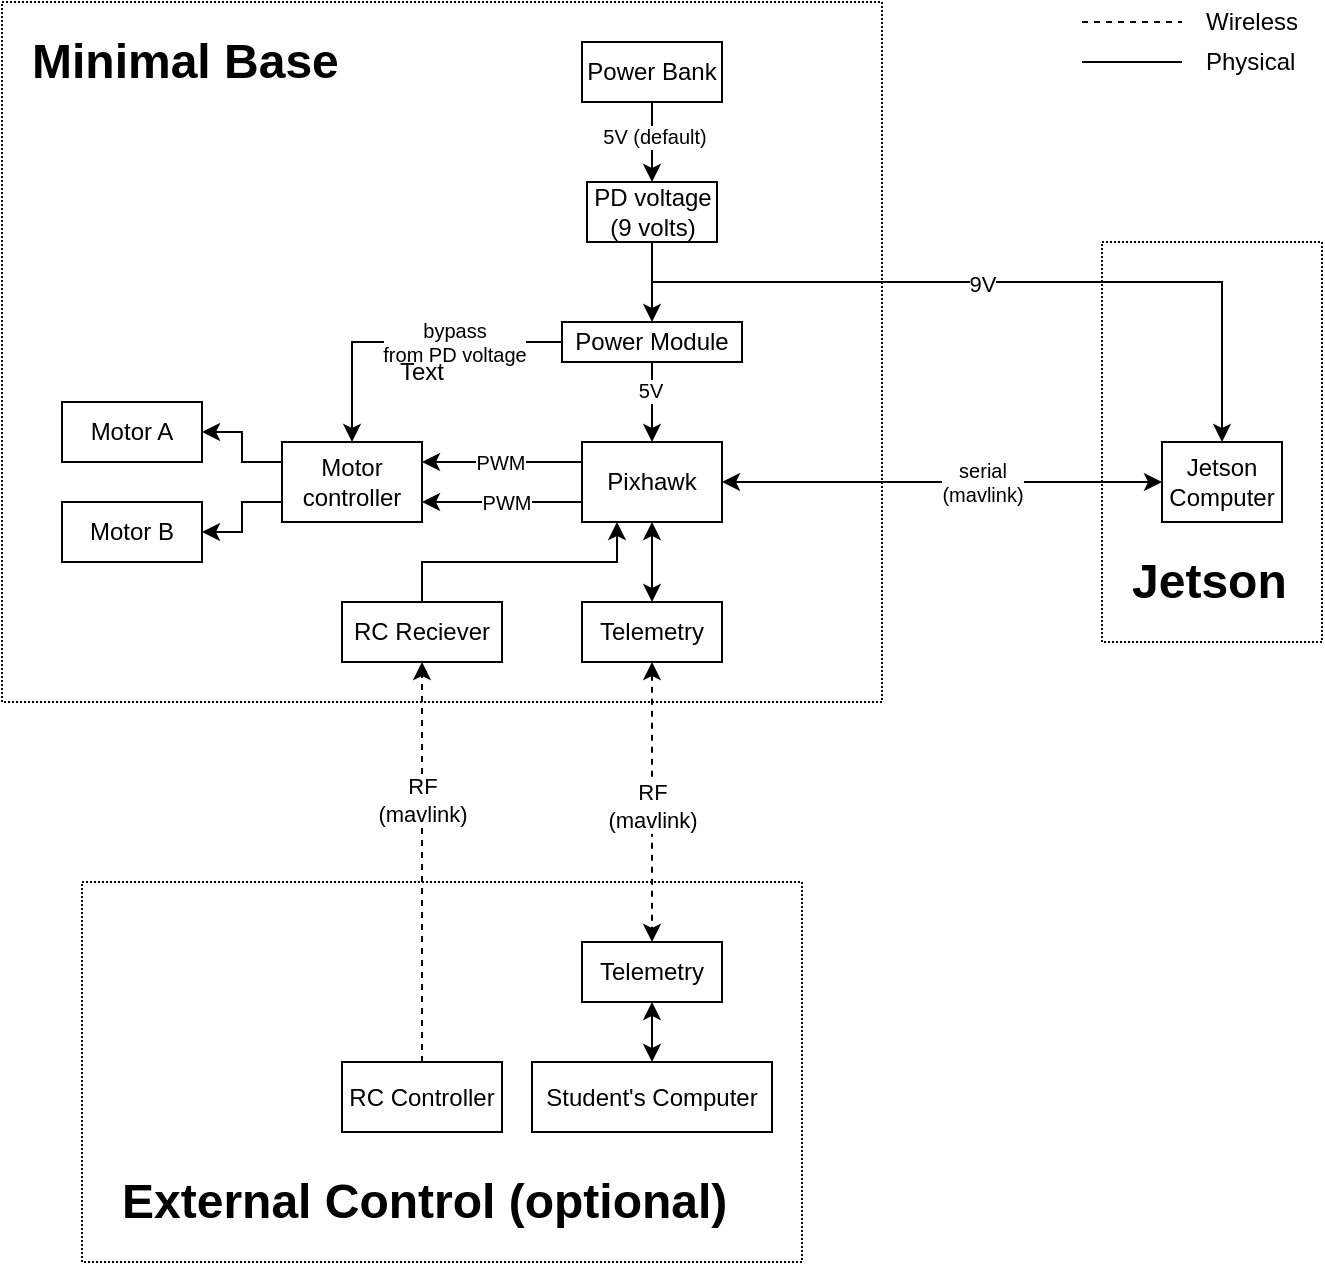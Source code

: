 <mxfile version="20.2.3" type="device"><diagram id="_Gi0OZtWfn4fuSM_ZZYW" name="overview"><mxGraphModel dx="1185" dy="737" grid="1" gridSize="10" guides="1" tooltips="1" connect="1" arrows="1" fold="1" page="1" pageScale="1" pageWidth="1100" pageHeight="850" math="0" shadow="0"><root><mxCell id="0"/><mxCell id="1" parent="0"/><mxCell id="zuWqlm3LT84nwOS6TX2s-2" value="" style="rounded=0;whiteSpace=wrap;html=1;fillColor=none;dashed=1;dashPattern=1 1;" vertex="1" parent="1"><mxGeometry x="610" y="240" width="110" height="200" as="geometry"/></mxCell><mxCell id="zuWqlm3LT84nwOS6TX2s-12" value="" style="rounded=0;whiteSpace=wrap;html=1;fillColor=none;strokeColor=default;dashed=1;dashPattern=1 1;" vertex="1" parent="1"><mxGeometry x="100" y="560" width="360" height="190" as="geometry"/></mxCell><mxCell id="zuWqlm3LT84nwOS6TX2s-3" value="" style="rounded=0;whiteSpace=wrap;html=1;dashed=1;fillColor=none;dashPattern=1 1;" vertex="1" parent="1"><mxGeometry x="60" y="120" width="440" height="350" as="geometry"/></mxCell><mxCell id="lWAj96Npts_Hkw9bGxiM-5" style="edgeStyle=orthogonalEdgeStyle;rounded=0;orthogonalLoop=1;jettySize=auto;html=1;exitX=1;exitY=0.5;exitDx=0;exitDy=0;entryX=0;entryY=0.25;entryDx=0;entryDy=0;startArrow=classic;startFill=1;endArrow=none;endFill=0;" parent="1" source="lWAj96Npts_Hkw9bGxiM-1" target="lWAj96Npts_Hkw9bGxiM-4" edge="1"><mxGeometry relative="1" as="geometry"/></mxCell><mxCell id="lWAj96Npts_Hkw9bGxiM-1" value="Motor A" style="rounded=0;whiteSpace=wrap;html=1;" parent="1" vertex="1"><mxGeometry x="90" y="320" width="70" height="30" as="geometry"/></mxCell><mxCell id="lWAj96Npts_Hkw9bGxiM-6" style="edgeStyle=orthogonalEdgeStyle;rounded=0;orthogonalLoop=1;jettySize=auto;html=1;exitX=1;exitY=0.5;exitDx=0;exitDy=0;entryX=0;entryY=0.75;entryDx=0;entryDy=0;startArrow=classic;startFill=1;endArrow=none;endFill=0;" parent="1" source="lWAj96Npts_Hkw9bGxiM-3" target="lWAj96Npts_Hkw9bGxiM-4" edge="1"><mxGeometry relative="1" as="geometry"/></mxCell><mxCell id="lWAj96Npts_Hkw9bGxiM-3" value="Motor B" style="rounded=0;whiteSpace=wrap;html=1;" parent="1" vertex="1"><mxGeometry x="90" y="370" width="70" height="30" as="geometry"/></mxCell><mxCell id="lWAj96Npts_Hkw9bGxiM-4" value="Motor controller" style="rounded=0;whiteSpace=wrap;html=1;" parent="1" vertex="1"><mxGeometry x="200" y="340" width="70" height="40" as="geometry"/></mxCell><mxCell id="lWAj96Npts_Hkw9bGxiM-8" style="edgeStyle=orthogonalEdgeStyle;rounded=0;orthogonalLoop=1;jettySize=auto;html=1;exitX=0;exitY=0.25;exitDx=0;exitDy=0;entryX=1;entryY=0.25;entryDx=0;entryDy=0;" parent="1" source="lWAj96Npts_Hkw9bGxiM-7" target="lWAj96Npts_Hkw9bGxiM-4" edge="1"><mxGeometry relative="1" as="geometry"/></mxCell><mxCell id="lWAj96Npts_Hkw9bGxiM-10" value="PWM" style="edgeLabel;html=1;align=center;verticalAlign=middle;resizable=0;points=[];fontSize=10;" parent="lWAj96Npts_Hkw9bGxiM-8" vertex="1" connectable="0"><mxGeometry x="0.101" relative="1" as="geometry"><mxPoint x="3" as="offset"/></mxGeometry></mxCell><mxCell id="lWAj96Npts_Hkw9bGxiM-9" style="edgeStyle=orthogonalEdgeStyle;rounded=0;orthogonalLoop=1;jettySize=auto;html=1;exitX=0;exitY=0.75;exitDx=0;exitDy=0;entryX=1;entryY=0.75;entryDx=0;entryDy=0;" parent="1" source="lWAj96Npts_Hkw9bGxiM-7" target="lWAj96Npts_Hkw9bGxiM-4" edge="1"><mxGeometry relative="1" as="geometry"/></mxCell><mxCell id="lWAj96Npts_Hkw9bGxiM-11" value="PWM" style="edgeLabel;html=1;align=center;verticalAlign=middle;resizable=0;points=[];fontSize=10;" parent="lWAj96Npts_Hkw9bGxiM-9" vertex="1" connectable="0"><mxGeometry x="-0.135" relative="1" as="geometry"><mxPoint x="-4" as="offset"/></mxGeometry></mxCell><mxCell id="zuWqlm3LT84nwOS6TX2s-9" style="edgeStyle=orthogonalEdgeStyle;rounded=0;orthogonalLoop=1;jettySize=auto;html=1;exitX=0.5;exitY=1;exitDx=0;exitDy=0;entryX=0.5;entryY=0;entryDx=0;entryDy=0;startArrow=classic;startFill=1;" edge="1" parent="1" source="lWAj96Npts_Hkw9bGxiM-7" target="zuWqlm3LT84nwOS6TX2s-8"><mxGeometry relative="1" as="geometry"/></mxCell><mxCell id="zuWqlm3LT84nwOS6TX2s-17" style="edgeStyle=orthogonalEdgeStyle;rounded=0;orthogonalLoop=1;jettySize=auto;html=1;exitX=0.25;exitY=1;exitDx=0;exitDy=0;entryX=0.5;entryY=0;entryDx=0;entryDy=0;startArrow=classic;startFill=1;endArrow=none;endFill=0;" edge="1" parent="1" source="lWAj96Npts_Hkw9bGxiM-7" target="zuWqlm3LT84nwOS6TX2s-13"><mxGeometry relative="1" as="geometry"/></mxCell><mxCell id="lWAj96Npts_Hkw9bGxiM-7" value="Pixhawk" style="rounded=0;whiteSpace=wrap;html=1;" parent="1" vertex="1"><mxGeometry x="350" y="340" width="70" height="40" as="geometry"/></mxCell><mxCell id="lWAj96Npts_Hkw9bGxiM-13" style="edgeStyle=orthogonalEdgeStyle;rounded=0;orthogonalLoop=1;jettySize=auto;html=1;exitX=0;exitY=0.5;exitDx=0;exitDy=0;entryX=1;entryY=0.5;entryDx=0;entryDy=0;startArrow=classic;startFill=1;" parent="1" source="lWAj96Npts_Hkw9bGxiM-12" target="lWAj96Npts_Hkw9bGxiM-7" edge="1"><mxGeometry relative="1" as="geometry"/></mxCell><mxCell id="lWAj96Npts_Hkw9bGxiM-14" value="serial&lt;br style=&quot;font-size: 10px;&quot;&gt;(mavlink)" style="edgeLabel;html=1;align=center;verticalAlign=middle;resizable=0;points=[];fontSize=10;" parent="lWAj96Npts_Hkw9bGxiM-13" vertex="1" connectable="0"><mxGeometry x="-0.284" relative="1" as="geometry"><mxPoint x="-11" as="offset"/></mxGeometry></mxCell><mxCell id="lWAj96Npts_Hkw9bGxiM-12" value="Jetson Computer" style="rounded=0;whiteSpace=wrap;html=1;" parent="1" vertex="1"><mxGeometry x="640" y="340" width="60" height="40" as="geometry"/></mxCell><mxCell id="lWAj96Npts_Hkw9bGxiM-17" style="edgeStyle=orthogonalEdgeStyle;rounded=0;orthogonalLoop=1;jettySize=auto;html=1;exitX=0.5;exitY=1;exitDx=0;exitDy=0;entryX=0.5;entryY=0;entryDx=0;entryDy=0;startArrow=none;startFill=0;endArrow=classic;endFill=1;" parent="1" source="lWAj96Npts_Hkw9bGxiM-15" target="lWAj96Npts_Hkw9bGxiM-16" edge="1"><mxGeometry relative="1" as="geometry"/></mxCell><mxCell id="PC8OLn46aMgyR67PHGka-8" value="5V (default)" style="edgeLabel;html=1;align=center;verticalAlign=middle;resizable=0;points=[];fontSize=10;" parent="lWAj96Npts_Hkw9bGxiM-17" vertex="1" connectable="0"><mxGeometry x="-0.178" y="1" relative="1" as="geometry"><mxPoint as="offset"/></mxGeometry></mxCell><mxCell id="lWAj96Npts_Hkw9bGxiM-15" value="Power Bank" style="rounded=0;whiteSpace=wrap;html=1;" parent="1" vertex="1"><mxGeometry x="350" y="140" width="70" height="30" as="geometry"/></mxCell><mxCell id="PC8OLn46aMgyR67PHGka-3" style="edgeStyle=orthogonalEdgeStyle;rounded=0;orthogonalLoop=1;jettySize=auto;html=1;exitX=0.5;exitY=1;exitDx=0;exitDy=0;entryX=0.5;entryY=0;entryDx=0;entryDy=0;startArrow=none;startFill=0;endArrow=classic;endFill=1;" parent="1" source="lWAj96Npts_Hkw9bGxiM-16" target="PC8OLn46aMgyR67PHGka-1" edge="1"><mxGeometry relative="1" as="geometry"/></mxCell><mxCell id="zuWqlm3LT84nwOS6TX2s-1" style="edgeStyle=orthogonalEdgeStyle;rounded=0;orthogonalLoop=1;jettySize=auto;html=1;exitX=0.5;exitY=1;exitDx=0;exitDy=0;entryX=0.5;entryY=0;entryDx=0;entryDy=0;" edge="1" parent="1" source="lWAj96Npts_Hkw9bGxiM-16" target="lWAj96Npts_Hkw9bGxiM-12"><mxGeometry relative="1" as="geometry"><Array as="points"><mxPoint x="385" y="260"/><mxPoint x="670" y="260"/></Array></mxGeometry></mxCell><mxCell id="zuWqlm3LT84nwOS6TX2s-36" value="9V" style="edgeLabel;html=1;align=center;verticalAlign=middle;resizable=0;points=[];" vertex="1" connectable="0" parent="zuWqlm3LT84nwOS6TX2s-1"><mxGeometry x="0.014" y="-1" relative="1" as="geometry"><mxPoint x="-10" as="offset"/></mxGeometry></mxCell><mxCell id="lWAj96Npts_Hkw9bGxiM-16" value="PD voltage (9 volts)" style="rounded=0;whiteSpace=wrap;html=1;" parent="1" vertex="1"><mxGeometry x="352.5" y="210" width="65" height="30" as="geometry"/></mxCell><mxCell id="PC8OLn46aMgyR67PHGka-2" style="edgeStyle=orthogonalEdgeStyle;rounded=0;orthogonalLoop=1;jettySize=auto;html=1;exitX=0.5;exitY=1;exitDx=0;exitDy=0;entryX=0.5;entryY=0;entryDx=0;entryDy=0;startArrow=none;startFill=0;endArrow=classic;endFill=1;" parent="1" source="PC8OLn46aMgyR67PHGka-1" target="lWAj96Npts_Hkw9bGxiM-7" edge="1"><mxGeometry relative="1" as="geometry"/></mxCell><mxCell id="PC8OLn46aMgyR67PHGka-5" value="5V" style="edgeLabel;html=1;align=center;verticalAlign=middle;resizable=0;points=[];fontSize=10;" parent="PC8OLn46aMgyR67PHGka-2" vertex="1" connectable="0"><mxGeometry x="-0.296" y="-1" relative="1" as="geometry"><mxPoint as="offset"/></mxGeometry></mxCell><mxCell id="PC8OLn46aMgyR67PHGka-6" style="edgeStyle=orthogonalEdgeStyle;rounded=0;orthogonalLoop=1;jettySize=auto;html=1;exitX=0;exitY=0.5;exitDx=0;exitDy=0;entryX=0.5;entryY=0;entryDx=0;entryDy=0;fontSize=10;startArrow=none;startFill=0;endArrow=classic;endFill=1;" parent="1" source="PC8OLn46aMgyR67PHGka-1" target="lWAj96Npts_Hkw9bGxiM-4" edge="1"><mxGeometry relative="1" as="geometry"/></mxCell><mxCell id="PC8OLn46aMgyR67PHGka-7" value="bypass&lt;br&gt;from PD voltage" style="edgeLabel;html=1;align=center;verticalAlign=middle;resizable=0;points=[];fontSize=10;" parent="PC8OLn46aMgyR67PHGka-6" vertex="1" connectable="0"><mxGeometry x="-0.301" y="-2" relative="1" as="geometry"><mxPoint y="2" as="offset"/></mxGeometry></mxCell><mxCell id="PC8OLn46aMgyR67PHGka-1" value="Power Module" style="rounded=0;whiteSpace=wrap;html=1;" parent="1" vertex="1"><mxGeometry x="340" y="280" width="90" height="20" as="geometry"/></mxCell><mxCell id="zuWqlm3LT84nwOS6TX2s-4" value="Text" style="text;html=1;strokeColor=none;fillColor=none;align=center;verticalAlign=middle;whiteSpace=wrap;rounded=0;dashed=1;" vertex="1" parent="1"><mxGeometry x="240" y="290" width="60" height="30" as="geometry"/></mxCell><mxCell id="zuWqlm3LT84nwOS6TX2s-5" value="&lt;h1&gt;Minimal Base&lt;/h1&gt;" style="text;html=1;strokeColor=none;fillColor=none;spacing=5;spacingTop=-20;whiteSpace=wrap;overflow=hidden;rounded=0;dashed=1;" vertex="1" parent="1"><mxGeometry x="70" y="130" width="190" height="40" as="geometry"/></mxCell><mxCell id="zuWqlm3LT84nwOS6TX2s-16" style="edgeStyle=orthogonalEdgeStyle;rounded=0;orthogonalLoop=1;jettySize=auto;html=1;exitX=0.5;exitY=0;exitDx=0;exitDy=0;entryX=0.5;entryY=1;entryDx=0;entryDy=0;startArrow=classic;startFill=1;" edge="1" parent="1" source="zuWqlm3LT84nwOS6TX2s-6" target="zuWqlm3LT84nwOS6TX2s-15"><mxGeometry relative="1" as="geometry"/></mxCell><mxCell id="zuWqlm3LT84nwOS6TX2s-6" value="Student's Computer" style="rounded=0;whiteSpace=wrap;html=1;fillColor=default;" vertex="1" parent="1"><mxGeometry x="325" y="650" width="120" height="35" as="geometry"/></mxCell><mxCell id="zuWqlm3LT84nwOS6TX2s-19" style="edgeStyle=orthogonalEdgeStyle;rounded=0;orthogonalLoop=1;jettySize=auto;html=1;exitX=0.5;exitY=0;exitDx=0;exitDy=0;entryX=0.5;entryY=1;entryDx=0;entryDy=0;startArrow=none;startFill=0;endArrow=classic;endFill=1;dashed=1;" edge="1" parent="1" source="zuWqlm3LT84nwOS6TX2s-7" target="zuWqlm3LT84nwOS6TX2s-13"><mxGeometry relative="1" as="geometry"/></mxCell><mxCell id="zuWqlm3LT84nwOS6TX2s-23" value="RF&lt;br&gt;(mavlink)" style="edgeLabel;html=1;align=center;verticalAlign=middle;resizable=0;points=[];" vertex="1" connectable="0" parent="zuWqlm3LT84nwOS6TX2s-19"><mxGeometry x="0.164" y="-2" relative="1" as="geometry"><mxPoint x="-2" y="-15" as="offset"/></mxGeometry></mxCell><mxCell id="zuWqlm3LT84nwOS6TX2s-7" value="RC Controller" style="rounded=0;whiteSpace=wrap;html=1;fillColor=default;" vertex="1" parent="1"><mxGeometry x="230" y="650" width="80" height="35" as="geometry"/></mxCell><mxCell id="zuWqlm3LT84nwOS6TX2s-18" style="edgeStyle=orthogonalEdgeStyle;rounded=0;orthogonalLoop=1;jettySize=auto;html=1;exitX=0.5;exitY=1;exitDx=0;exitDy=0;entryX=0.5;entryY=0;entryDx=0;entryDy=0;startArrow=classic;startFill=1;endArrow=classic;endFill=1;dashed=1;" edge="1" parent="1" source="zuWqlm3LT84nwOS6TX2s-8" target="zuWqlm3LT84nwOS6TX2s-15"><mxGeometry relative="1" as="geometry"/></mxCell><mxCell id="zuWqlm3LT84nwOS6TX2s-22" value="RF&lt;br&gt;(mavlink)" style="edgeLabel;html=1;align=center;verticalAlign=middle;resizable=0;points=[];" vertex="1" connectable="0" parent="zuWqlm3LT84nwOS6TX2s-18"><mxGeometry x="0.217" y="3" relative="1" as="geometry"><mxPoint x="-3" y="-13" as="offset"/></mxGeometry></mxCell><mxCell id="zuWqlm3LT84nwOS6TX2s-8" value="Telemetry" style="rounded=0;whiteSpace=wrap;html=1;" vertex="1" parent="1"><mxGeometry x="350" y="420" width="70" height="30" as="geometry"/></mxCell><mxCell id="zuWqlm3LT84nwOS6TX2s-11" value="&lt;h1&gt;External Control (optional)&lt;/h1&gt;" style="text;html=1;strokeColor=none;fillColor=none;spacing=5;spacingTop=-20;whiteSpace=wrap;overflow=hidden;rounded=0;" vertex="1" parent="1"><mxGeometry x="115" y="700" width="330" height="40" as="geometry"/></mxCell><mxCell id="zuWqlm3LT84nwOS6TX2s-13" value="RC Reciever" style="rounded=0;whiteSpace=wrap;html=1;" vertex="1" parent="1"><mxGeometry x="230" y="420" width="80" height="30" as="geometry"/></mxCell><mxCell id="zuWqlm3LT84nwOS6TX2s-15" value="Telemetry" style="rounded=0;whiteSpace=wrap;html=1;" vertex="1" parent="1"><mxGeometry x="350" y="590" width="70" height="30" as="geometry"/></mxCell><mxCell id="zuWqlm3LT84nwOS6TX2s-28" value="&lt;h1&gt;Jetson&lt;/h1&gt;" style="text;html=1;strokeColor=none;fillColor=none;spacing=5;spacingTop=-20;whiteSpace=wrap;overflow=hidden;rounded=0;" vertex="1" parent="1"><mxGeometry x="620" y="390" width="95" height="40" as="geometry"/></mxCell><mxCell id="zuWqlm3LT84nwOS6TX2s-29" value="" style="endArrow=none;html=1;rounded=0;dashed=1;" edge="1" parent="1"><mxGeometry width="50" height="50" relative="1" as="geometry"><mxPoint x="600" y="130" as="sourcePoint"/><mxPoint x="650" y="130" as="targetPoint"/></mxGeometry></mxCell><mxCell id="zuWqlm3LT84nwOS6TX2s-30" value="Wireless" style="text;html=1;strokeColor=none;fillColor=none;align=left;verticalAlign=middle;whiteSpace=wrap;rounded=0;dashed=1;dashPattern=1 1;" vertex="1" parent="1"><mxGeometry x="660" y="120" width="60" height="20" as="geometry"/></mxCell><mxCell id="zuWqlm3LT84nwOS6TX2s-33" value="" style="endArrow=none;html=1;rounded=0;" edge="1" parent="1"><mxGeometry width="50" height="50" relative="1" as="geometry"><mxPoint x="600" y="150" as="sourcePoint"/><mxPoint x="650" y="150" as="targetPoint"/></mxGeometry></mxCell><mxCell id="zuWqlm3LT84nwOS6TX2s-34" value="Physical" style="text;html=1;strokeColor=none;fillColor=none;align=left;verticalAlign=middle;whiteSpace=wrap;rounded=0;dashed=1;dashPattern=1 1;" vertex="1" parent="1"><mxGeometry x="660" y="140" width="60" height="20" as="geometry"/></mxCell></root></mxGraphModel></diagram></mxfile>